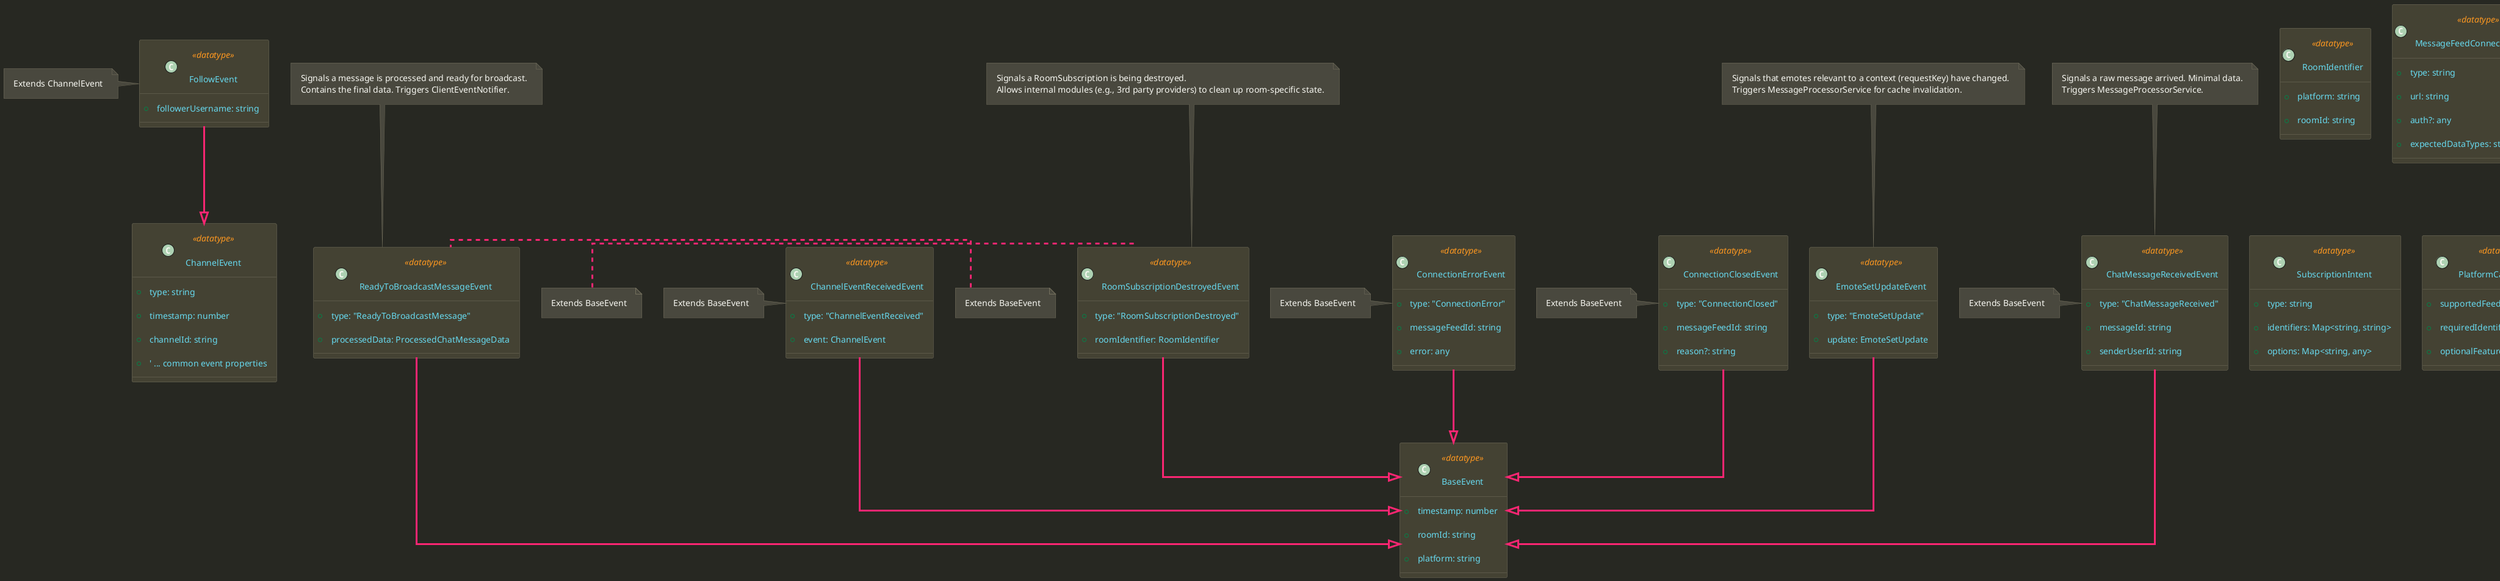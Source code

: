 @startuml architecture_datatypes

' Monokai-inspired Improved PlantUML Theme (Copied for consistency)
' Base Colors
!$color_bg             = "#272822"
!$color_fg             = "#F8F8F2"
!$color_border         = "#75715E"

' Accent Colors
!$color_accent_red     = "#F92672"
!$color_accent_green   = "#A6E22E"
!$color_accent_yellow  = "#3C3B2F"
!$color_accent_blue    = "#66D9EF"
!$color_accent_orange  = "#FD971F"
!$color_accent_purple  = "#AE81FF"

' Specialized
!$color_datatype_bg    = "#444233"
!$color_interface_bg   = "#2F556B"
!$color_note_bg        = "#49483E"
!$color_note_border    = "#75715E"
!$color_note_font      = "#F8F8F2"

skinparam {
    Shadowing false
    BackgroundColor $color_bg

    DefaultFontColor $color_fg
    DefaultFontName "Consolas", "Monaco", monospace
    DefaultFontSize 14

    ArrowColor $color_accent_red
    ArrowFontColor $color_fg
    ArrowThickness 3

    BorderColor $color_border

    PackageBorderColor $color_accent_purple
    PackageBackgroundColor $color_bg
    PackageTitleFontColor $color_accent_blue
    PackageFontStyle bold

    ClassBackgroundColor $color_accent_yellow
    ClassBorderColor $color_accent_red
    ClassFontColor $color_fg
    ClassAttributeFontColor $color_accent_green
    ClassStereotypeFontColor $color_accent_orange

    InterfaceBackgroundColor $color_interface_bg
    InterfaceBorderColor $color_accent_red
    InterfaceFontColor $color_fg
    InterfaceAttributeFontColor $color_fg
    InterfaceStereotypeFontColor $color_accent_orange

    NoteBackgroundColor $color_note_bg
    NoteBorderColor $color_note_border
    NoteFontColor $color_note_font

    LegendBackgroundColor $color_border
    LegendBorderColor $color_fg
    LegendFontColor $color_fg
}

skinparam class<<datatype>> {
    BackgroundColor $color_datatype_bg
    BorderColor $color_border
    FontColor $color_fg
    AttributeFontColor $color_accent_blue
    StereotypeFontColor $color_accent_orange
}

' General enhancements for better visuals
' skinparam roundCorner 10
skinparam padding 10
skinparam linetype ortho
' left to right direction

' --- Data Type Definitions ---

class Emote <<datatype>> {
    + id: string
    + name: string
    + url: string
    + provider: string
}
class EmoteSet <<datatype>> {
    + id: string
    + provider: string
    + emotes: Emote[]
}
class RoomIdentifier <<datatype>> {
    + platform: string
    + roomId: string
}
class EmoteFetchRequest <<datatype>> {
    + contextType: string
    + identifiers: Map<string, string>
    + targetProvider?: string
}
note top of EmoteFetchRequest : Defines an emote source/context
class PlatformEntitlementData <<datatype>> {
    + type: string ' e.g., "badge", "name_paint"
    + id: string   ' e.g., "moderator", "vip"
    + url?: string ' For badges
    + data?: any  ' For other cosmetics like name paint color
}
note top of PlatformEntitlementData : Represents a single platform entitlement (badge, cosmetic)

class User <<datatype>> {
    + userId: string
    + displayName: string
    + platformEntitlements: PlatformEntitlementData[]
}
note top of User : Represents a user's state within a specific room scope.\nStored in UserStore.

class MessageFeedEntry <<datatype>> {
    + id: string
    + type: string
    + timestamp: number
    + senderUserId: string
    + content: string ' Or structured content
    + ' ... other platform specific raw data?
}
note top of MessageFeedEntry : Represents a RAW message entry from the platform feed.\nStored in MessageStore.

class ProcessedChatMessageData <<datatype>> {
    + originalMessageId: string
    + sender: User ' Snapshot of sender state at processing time
    + displayParts: any[] ' e.g., text, emotes, badges
    + timestamp: number
    + ' ... other processed metadata?
}
note top of ProcessedChatMessageData : Result of processing a raw message via the pipeline.\nContains combined entitlements/cosmetics.\nStored in LRUMessageCache and sent to clients.

class EmoteSetUpdate <<datatype>> {
    + requestKey?: string
    + addedSets?: EmoteSet[]
    + removedSets?: EmoteSet[]
    + updatedSets?: EmoteSet[]
}
note top of EmoteSetUpdate : Data about emote set changes.

class MessageFeedConnectionConfig <<datatype>> {
    + type: string
    + url: string
    + auth?: any
    + expectedDataTypes: string[]
}
class ChannelEvent <<datatype>> {
    + type: string
    + timestamp: number
    + channelId: string
    + ' ... common event properties
}
class FollowEvent <<datatype>> {
    + followerUsername: string
}

class BaseEvent <<datatype>> {
    + timestamp: number
    + roomId: string
    + platform: string
}
class ChatMessageReceivedEvent <<datatype>> {
    + type: "ChatMessageReceived"
    + messageId: string
    + senderUserId: string
    ' Minimal info needed to trigger processing
}
note top of ChatMessageReceivedEvent : Signals a raw message arrived. Minimal data.\nTriggers MessageProcessorService.

class ChannelEventReceivedEvent <<datatype>> {
    + type: "ChannelEventReceived"
    + event: ChannelEvent
}

class ReadyToBroadcastMessageEvent <<datatype>> {
    + type: "ReadyToBroadcastMessage"
    + processedData: ProcessedChatMessageData
}
note top of ReadyToBroadcastMessageEvent : Signals a message is processed and ready for broadcast.\nContains the final data. Triggers ClientEventNotifier.

class EmoteSetUpdateEvent <<datatype>> {
    + type: "EmoteSetUpdate"
    + update: EmoteSetUpdate
}
note top of EmoteSetUpdateEvent : Signals that emotes relevant to a context (requestKey) have changed.\nTriggers MessageProcessorService for cache invalidation.

class ConnectionErrorEvent <<datatype>> {
    + type: "ConnectionError"
    + messageFeedId: string
    + error: any
}
class ConnectionClosedEvent <<datatype>> {
    + type: "ConnectionClosed"
    + messageFeedId: string
    + reason?: string
}

class RoomSubscriptionDestroyedEvent <<datatype>> {
    + type: "RoomSubscriptionDestroyed"
    + roomIdentifier: RoomIdentifier
}
note top of RoomSubscriptionDestroyedEvent : Signals a RoomSubscription is being destroyed.\nAllows internal modules (e.g., 3rd party providers) to clean up room-specific state.

class ConnectionDataCallbacks <<datatype>> {
    + onData: (data: any) => void
    + onError: (error: any) => void
    + onClose: () => void
}
class PipelineContext <<datatype>> {
    + rawMessage: MessageFeedEntry
    + sender: User
    + emoteContextKeys: Set<string>
}
note top of PipelineContext : Input context for MessageFeedProcessorPipeline.process()

class SubscriptionIntent <<datatype>> {
    + type: string
    + identifiers: Map<string, string>
    + options: Map<string, any>
}
class PlatformCapabilities <<datatype>> {
    + supportedFeeds: string[]
    + requiredIdentifiers: string[]
    + optionalFeatures: string[]
}

class UserStore <<Room Scoped>> {
    - users: Map<string, User>
    + getUser(userId: string): User | undefined
    + addOrUpdateUser(userId: string, displayName: string, entitlements: PlatformEntitlementData[])
}
note top of UserStore : Stores User state per room.

class LRUMessageCache <<Room Scoped>> {
    + get(messageId: string): ProcessedChatMessageData | undefined
    + set(messageId: string, data: ProcessedChatMessageData)
    + invalidate()
    + invalidateUser?(userId: string)
}
note top of LRUMessageCache : Caches processed message data per room.

class RoomSubscription <<datatype>> {
    + ports: Set<Port>
    + messageStore: MessageStore
    + userStore: UserStore
    + messageCache: LRUMessageCache
}
class MessageStore <<Room Scoped>> {
    + addMessage(msg: MessageFeedEntry)
    + getMessage(messageId: string): MessageFeedEntry | undefined
    + getHistory(limit: number): MessageFeedEntry[]
}
note top of MessageStore : Holds raw message data for a RoomSubscription.

' --- Internal Data Type Relationships ---

EmoteSet "1" *-- "*" Emote : contains
FollowEvent --|> ChannelEvent
note left of FollowEvent : Extends ChannelEvent

ChatMessageReceivedEvent --|> BaseEvent
note left of ChatMessageReceivedEvent : Extends BaseEvent

ChannelEventReceivedEvent --|> BaseEvent
note left of ChannelEventReceivedEvent : Extends BaseEvent

ReadyToBroadcastMessageEvent --|> BaseEvent
note left of ReadyToBroadcastMessageEvent : Extends BaseEvent

EmoteSetUpdateEvent --|> BaseEvent

ConnectionErrorEvent --|> BaseEvent
note left of ConnectionErrorEvent : Extends BaseEvent

ConnectionClosedEvent --|> BaseEvent
note left of ConnectionClosedEvent : Extends BaseEvent

RoomSubscriptionDestroyedEvent --|> BaseEvent
note left of RoomSubscriptionDestroyedEvent : Extends BaseEvent

RoomSubscription *-- MessageStore : owns
RoomSubscription *-- UserStore : owns
RoomSubscription *-- LRUMessageCache : owns
UserStore "1" *-- "*" User : stores

@enduml